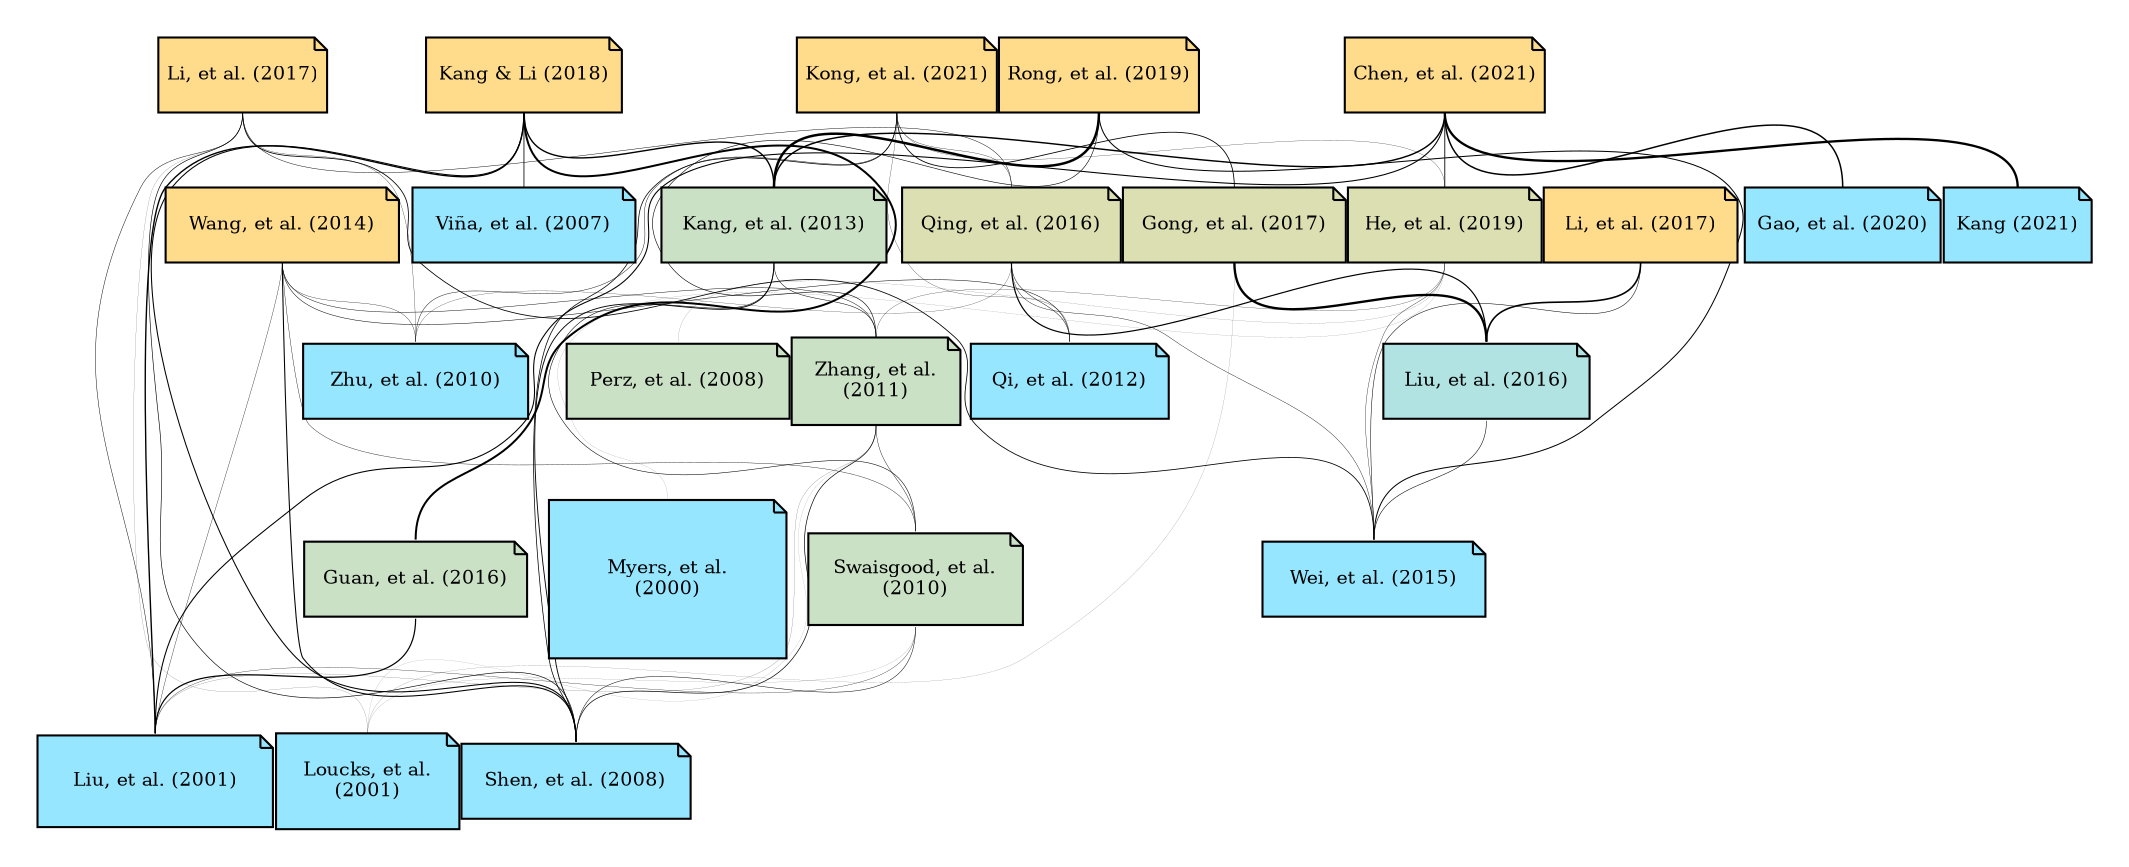 digraph {

pad=0.25
layout=dot
rankdir=BT
ranksep=0.5
nodesep=0.0
splines=true
outputorder=edgesfirst

node [shape=note style=filled fontsize=9
      fillcolor=none target="_blank" ordering="in"]
edge [arrowhead=none]

10706275 [label="Myers, et al.
(2000)" href="https://pubmed.ncbi.nlm.nih.gov/10706275/" tooltip="Title: Biodiversity hotspots for conservation priorities.
~
By: Myers, Mittermeier, Mittermeier, da Fonseca, Kent
Date: 2000 Feb 24
~
Abstract: Conservationists are far from able to assist all species under threat, if only for lack of funding. This places a premium on priorities: how can we support the most species at the least cost? One way is to identify 'biodiversity hotspots' where exceptional concentrations of endemic species are undergoing exceptional loss of habitat. As many as 44% of all species of vascular plants and 35% of all species in four vertebrate groups are confined to 25 hotspots comprising only 1.4% of the land surface of the Earth. This opens the way for a 'silver bullet' strategy on the part of conservation planners, focusing on these hotspots in proportion to their share of the world's species at risk.
~
PMID: 10706275
Journal: Nature" fillcolor="#96E6FF" margin=0.3877306251068199]
    11292872 [label="Liu, et al. (2001)" href="https://pubmed.ncbi.nlm.nih.gov/11292872/" tooltip="Title: Ecological degradation in protected areas: the case of Wolong Nature Reserve for giant pandas.
~
By: Liu, Linderman, Ouyang, An, Yang, Zhang
Date: 2001 Apr 06
~
Abstract: It is generally perceived that biodiversity is better protected from human activities after an area is designated as a protected area. However, we found that this common perception was not true in Wolong Nature Reserve (southwestern China), which was established in 1975 as a 'flagship' protected area for the world-renowned endangered giant pandas. Analyses of remote sensing data from pre- and post-establishment periods indicate that the reserve has become more fragmented and less suitable for giant panda habitation. The rate of loss of high-quality habitat after the reserve's establishment was much higher than before the reserve was created, and the fragmentation of high-quality habitat became far more severe. After the creation of the reserve, rates of habitat loss and fragmentation inside the reserve unexpectedly increased to levels that were similar to or higher than those outside the reserve, in contrast to the situation before the reserve was created.
~
PMID: 11292872
Journal: Science (New York, N.Y.)" fillcolor="#96E6FF" margin=0.2386490725172482]
    11711657 [label="Loucks, et al.
(2001)" href="https://pubmed.ncbi.nlm.nih.gov/11711657/" tooltip="Title: Ecology. Giant pandas in a changing landscape.
~
By: Loucks, Lü, Dinerstein, Wang, Olson, Zhu, Wang
Date: 2001 Nov 16
~
Abstract: The giant panda has been restricted to several disjunct montane forest populations, and habitat loss and fragmentation are the primary threats to its survival. For pandas to survive, conservation efforts must focus on larger landscapes rather than individual nature reserves. China recently initiated several policies, including the Natural Forest Conservation Program and Grain-to-Green Policy, which provide a historic opportunity to integrate panda conservation into national policies. Simultaneously, China is promoting the Western China Development Program, which calls for substantial infrastructure and hydropower development and economic investments. Integrating panda conservation into these development policies will be a critical challenge.
~
PMID: 11711657
Journal: Science (New York, N.Y.)" fillcolor="#96E6FF" margin=0.17787536009528288]
    17555215 [label="Viña, et al. (2007)" href="https://pubmed.ncbi.nlm.nih.gov/17555215/" tooltip="Title: Temporal changes in giant panda habitat connectivity across boundaries of Wolong Nature Reserve, China.
~
By: Viña, Bearer, Chen, He, Linderman, An, Zhang, Ouyang, Liu
Date: 2007 Jun
~
Abstract: Global biodiversity loss is largely driven by human activities such as the conversion of natural to human-dominated landscapes. A popular approach to mitigating land cover change is the designation of protected areas (e.g., nature reserves). Nature reserves are traditionally perceived as strongholds of biodiversity conservation. However, many reserves are affected by land cover changes not only within their boundaries, but also in their surrounding areas. This study analyzed the changes in habitat for the giant panda (Ailuropoda melanoleuca) inside Wolong Nature Reserve, Sichuan, China, and in a 3-km buffer area outside its boundaries, through a time series of classified satellite imagery and field observations. Habitat connectivity between the inside and the outside of the reserve diminished between 1965 and 2001 because panda habitat was steadily lost both inside and outside the reserve. However, habitat connectivity slightly increased between 1997 and 2001 due to the stabilization of some panda habitat inside and outside the reserve. This stabilization most likely occurred as a response to changes in socioeconomic activities (e.g., shifts from agricultural to nonagricultural economies). Recently implemented government policies could further mitigate the impacts of land cover change on panda habitat. The results suggest that Wolong Nature Reserve, and perhaps other nature reserves in other parts of the world, cannot be managed as an isolated entity because habitat connectivity declines with land cover changes outside the reserve even if the area inside the reserve is well protected. The findings and approaches presented in this paper may also have important implications for the management of other nature reserves across the world.
~
PMID: 17555215
Journal: Ecological applications : a publication of the Ecological Society of America" fillcolor="#96E6FF" margin=0.15413926851582252]
    18267915 [label="Perz, et al. (2008)" href="https://pubmed.ncbi.nlm.nih.gov/18267915/" tooltip="Title: Road building, land use and climate change: prospects for environmental governance in the Amazon.
~
By: Perz, Brilhante, Brown, Caldas, Ikeda, Mendoza, Overdevest, Reis, Reyes, Rojas, Schmink, Souza, Walker
Date: 2008 May 27
~
Abstract: Some coupled land-climate models predict a dieback of Amazon forest during the twenty-first century due to climate change, but human land use in the region has already reduced the forest cover. The causation behind land use is complex, and includes economic, institutional, political and demographic factors. Pre-eminent among these factors is road building, which facilitates human access to natural resources that beget forest fragmentation. While official government road projects have received considerable attention, unofficial road building by interest groups is expanding more rapidly, especially where official roads are being paved, yielding highly fragmented forest mosaics. Effective governance of natural resources in the Amazon requires a combination of state oversight and community participation in a 'hybrid' model of governance. The MAP Initiative in the southwestern Amazon provides an example of an innovative hybrid approach to environmental governance. It embodies a polycentric structure that includes government agencies, NGOs, universities and communities in a planning process that links scientific data to public deliberations in order to mitigate the effects of new infrastructure and climate change.
~
PMID: 18267915
Journal: Philosophical transactions of the Royal Society of London. Series B, Biological sciences" fillcolor="#CAE1C5" margin=0.15000000000000002]
    18954340 [label="Shen, et al. (2008)" href="https://pubmed.ncbi.nlm.nih.gov/18954340/" tooltip="Title: Proposed conservation landscape for giant pandas in the Minshan Mountains, China.
~
By: Shen, Feng, Xie, Ouyang, Li, Pascal
Date: 2008 Oct
~
Abstract: The giant panda (Ailuropoda melanoleuca), is one of the world's most endangered species. Habitat loss and fragmentation have reduced its numbers, shrunk its distribution, and separated the population into isolated subpopulations. Such isolated, small populations are in danger of extinction due to random demographic factors and inbreeding. We used least-cost modeling as a systematic approach to incorporate satellite imagery and data on ecological and behavioral parameters of the giant panda collected during more than 10 years of field research to design a conservation landscape for giant pandas in the Minshan Mountains. We identified 8 core habitats and 4 potential linkages that would link core habitats CH3, CH4, and CH5 with core habitats CH6, CH7, and CH8. Establishing and integrating the identified habitats with existing reserves would create an efficient reserve network for giant panda conservation. The core habitats had an average density of 4.9 pandas/100 km(2) and contained approximately 76.6% of the giant panda population. About 45% of the core habitat (3245.4 km(2)) existed outside the current nature reserves network. Total estimated core habitat decreased between 30.4 and 44.5% with the addition of residential areas and road networks factored into the model. A conservation area for giant panda in the Minshan Mountains should aim to ensure habitat retention and connectivity, improve dispersal potential of corridors, and maintain the evolutionary potential of giant pandas in the face of future environmental changes.
~
PMID: 18954340
Journal: Conservation biology : the journal of the Society for Conservation Biology" fillcolor="#96E6FF" margin=0.15413926851582252]
    19864275 [label="Swaisgood, et al.
(2010)" href="https://pubmed.ncbi.nlm.nih.gov/19864275/" tooltip="Title: Giant panda conservation science: how far we have come.
~
By: Swaisgood, Wei, Wildt, Kouba, Zhang
Date: 2010 Apr 23
~
Abstract: The giant panda is a conservation icon, but science has been slow to take up its cause in earnest. In the past decade, researchers have been making up for lost time, as reflected in the flurry of activity reported at the symposium Conservation Science for Giant Pandas and Their Habitat at the 2009 International Congress for Conservation Biology (ICCB) in Beijing. In reports addressing topics ranging from spatial ecology to molecular censusing, from habitat recovery in newly established reserves to earthquake-induced habitat loss, from new insights into factors limiting carrying capacity to the uncertain effects of climate change, this symposium displayed the vibrant and blossoming application of science to giant panda conservation. Collectively, we find that we have come a long way, but we also reach an all-too-familiar conclusion: the more we know, the more challenges are revealed. While many earlier findings are supported, many of our assumptions are debatable. Here we discuss recent advancements in conservation science for giant pandas and suggest that the way forward is more direct application of emerging science to management and policy.
~
PMID: 19864275
Journal: Biology letters" fillcolor="#CAE1C5" margin=0.1613943352306837]
    20408868 [label="Zhu, et al. (2010)" href="https://pubmed.ncbi.nlm.nih.gov/20408868/" tooltip="Title: Conservation implications of drastic reductions in the smallest and most isolated populations of giant pandas.
~
By: Zhu, Zhan, Wu, Zhang, Meng, Bruford, Wei
Date: 2010 Oct
~
Abstract: In conservation biology, understanding the causes of endangerment is a key step to devising effective conservation strategies. We used molecular evidence (coalescent simulations of population changes from microsatellite data) and historical information (habitat and human population changes) to investigate how the most-isolated populations of giant pandas (Ailuropoda melanoleuca) in the Xiaoxiangling Mountains became highly endangered. These populations experienced a strong, recent demographic reduction (60-fold), starting approximately 250 years BP. Explosion of the human population and use of non-native crop species at the peak of the Qing Empire resulted in land-use changes, deforestation, and habitat fragmentation, which are likely to have led to the drastic reduction of the most-isolated populations of giant pandas. We predict that demographic, genetic, and environmental factors will lead to extinction of giant pandas in the Xiaoxiangling Mountains in the future if the population remains isolated. Therefore, a targeted conservation action--translocation--has been proposed and is being implemented by the Chinese government.
~
PMID: 20408868
Journal: Conservation biology : the journal of the Society for Conservation Biology" fillcolor="#96E6FF" margin=0.17552725051033058]
    21227979 [label="Zhang, et al.
(2011)" href="https://pubmed.ncbi.nlm.nih.gov/21227979/" tooltip="Title: Old-growth forest is what giant pandas really need.
~
By: Zhang, Swaisgood, Zhang, Nordstrom, Wang, Gu, Hu, Wei
Date: 2011 Jun 23
~
Abstract: Giant pandas (Ailuropoda melanoleuca) are an iconic conservation species, but despite significant research effort, do we understand what they really need? Estimating and mapping suitable habitat play a critical role in conservation planning and policy. But if assumptions about ecological needs are wrong, maps with misidentified suitable habitat will misguide conservation action. Here, we use an information-theoretic approach to analyse the largest, landscape-level dataset on panda habitat use to date, and challenge the prevailing wisdom about panda habitat needs. We show that pandas are associated with old-growth forest more than with any ecological variable other than bamboo. Other factors traditionally used in panda habitat models, such as topographic slope, are less important. We suggest that our findings are disparate from previous research in part because our research was conducted over a larger ecological scale than previous research conducted over more circumscribed areas within individual reserves. Thus, extrapolating from habitat studies on small scales to conservation planning on large scales may entail some risk. As the Chinese government is considering the renewal of its logging ban, it should take heed of the panda's dependency on old growth.
~
PMID: 21227979
Journal: Biology letters" fillcolor="#CAE1C5" margin=0.1579181246047625]
    22691200 [label="Qi, et al. (2012)" href="https://pubmed.ncbi.nlm.nih.gov/22691200/" tooltip="Title: Quantifying landscape linkages among giant panda subpopulations in regional scale conservation.
~
By: Qi, Hu, Gu, Yang, Yang, Wei
Date: 2012 Jun
~
Abstract: Understanding habitat requirements and identifying landscape linkages are essential for the survival of isolated populations of endangered species. Currently, some of the giant panda populations are isolated, which threatens their long-term survival, particularly in the Xiaoxiangling mountains. In the present study, we quantified niche requirements and then identified potential linkages of giant panda subpopulations in the most isolated region, using ecological niche factor analysis and a least-cost path model. Giant pandas preferred habitat with conifer forest and gentle slopes (>20 to ≤30°). Based on spatial distribution of suitable habitat, linkages were identified for the Yele subpopulation to 4 other subpopulations (Liziping, Matou, Xinmin and Wanba). Their lengths ranged from 15 to 54 km. The accumulated cost ranged from 693 to 3166 and conifer forest covered over 31%. However, a variety of features (e.g. major roads, human settlements and large unforested areas) might act as barriers along the linkages for giant panda dispersal. Our analysis quantified giant panda subpopulation connectivity to ensure long-term survival.
~
PMID: 22691200
Journal: Integrative zoology" fillcolor="#96E6FF" margin=0.1345098040014257]
    23589258 [label="Kang, et al. (2013)" href="https://pubmed.ncbi.nlm.nih.gov/23589258/" tooltip="Title: Can conservation of single surrogate species protect co-occurring species?
~
By: Kang, Yang, Li, Chen
Date: 2013 Sep
~
Abstract: Conservation of surrogate species is expected to benefit co-occurring species with similar distributions that share the same habitat, yet the usefulness of this approach to protect nontarget species has been extensively challenged. In this study, we aimed to assess whether co-occurring species could be afforded protection under the conservation of two proposed surrogate species, the giant panda and the takin. We undertook a thorough study on the habitat requirements of these two endangered species, based on the analysis of their habitat preferences. The results revealed that the giant panda exhibits more specialized habitat preferences than does the takin and that habitat separation between these species mainly reflected differences in their dietary requirements and preferences. We suggest that these differences might facilitate their coexistence in sympatric areas. Meanwhile, results of a discriminant function analysis showed that protection of giant pandas would protect 82.1 % of the panda's habitat, but only 25.4 % of the takin's habitat and just 57.0 % of the joint habitats of these species. Importantly, our results also showed that a joint surrogate species approach to conservation would protect 86.9 % of the panda's habitat, 53.7 % of the takin's habitat, and 72.2 % of the joint habitats of these species. This is a higher degree of habitat protection than the single surrogate conservation of pandas. We conclude that the joint surrogate species approach should be adopted to improve biodiversity conservation.
~
PMID: 23589258
Journal: Environmental science and pollution research international" fillcolor="#CAE1C5" margin=0.14030899869919436]
    25133757 [label="Wang, et al. (2014)" href="https://pubmed.ncbi.nlm.nih.gov/25133757/" tooltip="Title: Evaluating landscape options for corridor restoration between giant panda reserves.
~
By: Wang, McShea, Wang, Li, Zhao, Wang, Lu
Date: 2014
~
Abstract: The establishment of corridors can offset the negative effects of habitat fragmentation by connecting isolated habitat patches. However, the practical value of corridor planning is minimal if corridor identification is not based on reliable quantitative information about species-environment relationships. An example of this need for quantitative information is planning for giant panda conservation. Although the species has been the focus of intense conservation efforts for decades, most corridor projects remain hypothetical due to the lack of reliable quantitative researches at an appropriate spatial scale. In this paper, we evaluated a framework for giant panda forest corridor planning. We linked our field survey data with satellite imagery, and conducted species occupancy modelling to examine the habitat use of giant panda within the potential corridor area. We then conducted least-cost and circuit models to identify potential paths of dispersal across the landscape, and compared the predicted cost under current conditions and alternative conservation management options considered during corridor planning. We found that due to giant panda's association with areas of low elevation and flat terrain, human infrastructures in the same area have resulted in corridor fragmentation. We then identified areas with high potential to function as movement corridors, and our analysis of alternative conservation scenarios showed that both forest/bamboo restoration and automobile tunnel construction would significantly improve the effectiveness of corridor, while residence relocation would not significantly improve corridor effectiveness in comparison with the current condition. The framework has general value in any conservation activities that anticipate improving habitat connectivity in human modified landscapes. Specifically, our study suggested that, in this landscape, automobile tunnels are the best means to remove current barriers to giant panda movements caused by anthropogenic interferences.
~
PMID: 25133757
Journal: PloS one" fillcolor="#FFDC8C" margin=0.15000000000000002]
    26372302 [label="Wei, et al. (2015)" href="https://pubmed.ncbi.nlm.nih.gov/26372302/" tooltip="Title: Progress in the ecology and conservation of giant pandas.
~
By: Wei, Swaisgood, Hu, Nie, Yan, Zhang, Qi, Zhu
Date: 2015 Dec
~
Abstract: Giant panda (Ailuropoda melanoleuca) conservation is a possible success story in the making. If extinction of this iconic endangered species can be avoided, the species will become a showcase program for the Chinese government and its collaborators. We reviewed the major advancements in ecological science for the giant panda, examining how these advancements have contributed to panda conservation. Pandas' morphological and behavioral adaptations to a diet of bamboo, which bear strong influence on movement ecology, have been well studied, providing knowledge to guide management actions ranging from reserve design to climate change mitigation. Foraging ecology has also provided essential information used in the creation of landscape models of panda habitat. Because habitat loss and fragmentation are major drivers of the panda population decline, efforts have been made to help identify core habitat areas, establish where habitat corridors are needed, and prioritize areas for protection and restoration. Thus, habitat models have provided guidance for the Chinese governments' creation of 67 protected areas. Behavioral research has revealed a complex and efficient communication system and documented the need for protection of habitat that serves as a communication platform for bringing the sexes together for mating. Further research shows that den sites in old-growth forests may be a limiting resource, indicating potential value in providing alternative den sites for rearing offspring. Advancements in molecular ecology have been revolutionary and have been applied to population census, determining population structure and genetic diversity, evaluating connectivity following habitat fragmentation, and understanding dispersal patterns. These advancements form a foundation for increasing the application of adaptive management approaches to move panda conservation forward more rapidly. Although the Chinese government has made great progress in setting aside protected areas, future emphasis will be improved management of pandas and their habitat.
~
PMID: 26372302
Journal: Conservation biology : the journal of the Society for Conservation Biology" fillcolor="#96E6FF" margin=0.18617278360175926]
    26811744 [label="Liu, et al. (2016)" href="https://pubmed.ncbi.nlm.nih.gov/26811744/" tooltip="Title: Impacts of temperature on giant panda habitat in the north Minshan Mountains.
~
By: Liu, Guan, Dai, Li, Gong
Date: 2016 Feb
~
Abstract: Understanding the impacts of meteorological factors on giant pandas is necessary for future conservation measures in response to global climate change. We integrated temperature data with three main habitat parameters (elevation, vegetation type, and bamboo species) to evaluate the influence of climate change on giant panda habitat in the northern Minshan Mountains using a habitat assessment model. Our study shows that temperature (relative importance = 25.1%) was the second most important variable influencing giant panda habitat excepting the elevation. There was a significant negative correlation between temperature and panda presence (ρ = -0.133, P < 0.05), and the temperature range preferred by giant pandas within the study area was 18-21°C, followed by 15-17°C and 22-24°C. The overall suitability of giant panda habitats will increase by 2.7%, however, it showed a opposite variation patterns between the eastern and northwestern region of the study area. Suitable and subsuitable habitats in the northwestern region of the study area, which is characterized by higher elevation and latitude, will increase by 18007.8 hm(2) (9.8% habitat suitability), while the eastern region will suffer a decrease of 9543.5 hm(2) (7.1% habitat suitability). Our results suggest that increasing areas of suitable giant panda habitat will support future giant panda expansion, and food shortage and insufficient living space will not arise as problems in the northwest Minshan Mountains, which means that giant pandas can adapt to climate change, and therefore may be resilient to climate change. Thus, for the safety and survival of giant pandas in the Baishuijiang Reserve, we propose strengthening the giant panda monitoring program in the west and improving the integrity of habitats to promote population dispersal with adjacent populations in the east.
~
PMID: 26811744
Journal: Ecology and evolution" fillcolor="#B0E3E2" margin=0.1454242509439325]
    27532870 [label="Guan, et al. (2016)" href="https://pubmed.ncbi.nlm.nih.gov/27532870/" tooltip="Title: Role of New Nature Reserve in Assisting Endangered Species Conservation - Case Study of Giant Pandas in the Northern Qionglai Mountains, China.
~
By: Guan, Owens, Gong, Liu, Ouyang, Song
Date: 2016
~
Abstract: The creation of nature reserves is the most direct way to save endangered species populations and their habitat. Development of the giant panda (Ailuropoda melanoleuca) nature reserve network in China was initiated in the 1960s, though the effort to create new reserves boomed considerably after the year 2000. Given this rapid development of protected areas in panda habitats, and the potential conflicting interests between conservation administrations and local economic development, it is essential to assess the role of new nature reserves in the overall giant panda conservation effort and reserve network. We utilized data from national giant panda surveys conducted in 2000 and 2012 to compare the size, spatial use, and distribution of panda populations, as well as the habitat suitability and connectivity in the Northern Qionglai Mountains between the two survey years. Our results show that although the total giant panda population in the study area did not change remarkably, local changes did occur. Most notably, the population in Wolong Nature Reserve declined by 27.3% (N = 39) and the population in Caopo Nature Reserve increased by 71.4% (N = 29) over the 12-year study period. We also found habitat suitability and availability decreased in both Wolong (12.4%) and Caopo (7.4%), but that the relative density of giant pandas declined (19.2%) and increased (84.6%) at each site, respectively. The distance between centers of high IUA were more distant in 2012 (14.1±1.9km) than that in 2000 (6.1±0.9km; t = -7.4, df = 5, p = 0.001), showing a scattered spatial pattern. Habitat availability decreased by 42% within the corridor between the two reserves, however panda occurrences in the corridor increased 24.6%. Compared to the total number of encounters, the proportion of the corridor increased 45.76%. Our results show the importance and success of the newly established Caopo to the conservation of giant pandas, and how crucial it is to identify and repair reserve corridors. Furthermore, we propose criteria for future nature reserve network management and investment, which is applicable for other endangered species conservation practices.
~
PMID: 27532870
Journal: PloS one" fillcolor="#CAE1C5" margin=0.1198970004336019]
    27929520 [label="Qing, et al. (2016)" href="https://pubmed.ncbi.nlm.nih.gov/27929520/" tooltip="Title: The minimum area requirements (MAR) for giant panda: an empirical study.
~
By: Qing, Yang, He, Zhang, Gu, Yang, Zhang, Yang, Qi, Dai
Date: 2016 12 08
~
Abstract: Habitat fragmentation can reduce population viability, especially for area-sensitive species. The Minimum Area Requirements (MAR) of a population is the area required for the population's long-term persistence. In this study, the response of occupancy probability of giant pandas against habitat patch size was studied in five of the six mountain ranges inhabited by giant panda, which cover over 78% of the global distribution of giant panda habitat. The probability of giant panda occurrence was positively associated with habitat patch area, and the observed increase in occupancy probability with patch size was higher than that due to passive sampling alone. These results suggest that the giant panda is an area-sensitive species. The MAR for giant panda was estimated to be 114.7 km2 based on analysis of its occupancy probability. Giant panda habitats appear more fragmented in the three southern mountain ranges, while they are large and more continuous in the other two. Establishing corridors among habitat patches can mitigate habitat fragmentation, but expanding habitat patch sizes is necessary in mountain ranges where fragmentation is most intensive.
~
PMID: 27929520
Journal: Scientific reports" fillcolor="#DCDFB2" margin=0.1198970004336019]
    28116056 [label="Gong, et al. (2017)" href="https://pubmed.ncbi.nlm.nih.gov/28116056/" tooltip="Title: Hopes and challenges for giant panda conservation under climate change in the Qinling Mountains of China.
~
By: Gong, Guan, Hou, Liu, Zhou
Date: 2017 Jan
~
Abstract: One way that climate change will impact animal distributions is by altering habitat suitability and habitat fragmentation. Understanding the impacts of climate change on currently threatened species is of immediate importance because complex conservation planning will be required. Here, we mapped changes to the distribution, suitability, and fragmentation of giant panda habitat under climate change and quantified the direction and elevation of habitat shift and fragmentation patterns. These data were used to develop a series of new conservation strategies for the giant panda. Qinling Mountains, Shaanxi, China. Data from the most recent giant panda census, habitat factors, anthropogenic disturbance, climate variables, and climate predictions for the year 2050 (averaged across four general circulation models) were used to project giant panda habitat in Maxent. Differences in habitat patches were compared between now and 2050. While climate change will cause a 9.1% increase in suitable habitat and 9% reduction in subsuitable habitat by 2050, no significant net variation in the proportion of suitable and subsuitable habitat was found. However, a distinct climate change-induced habitat shift of 11 km eastward by 2050 is predicted firstly. Climate change will reduce the fragmentation of suitable habitat at high elevations and exacerbate the fragmentation of subsuitable habitat below 1,900 m above sea level. Reduced fragmentation at higher elevations and worsening fragmentation at lower elevations have the potential to cause overcrowding of giant pandas at higher altitudes, further exacerbating habitat shortage in the central Qinling Mountains. The habitat shift to the east due to climate change may provide new areas for giant pandas but poses severe challenges for future conservation.
~
PMID: 28116056
Journal: Ecology and evolution" fillcolor="#DCDFB2" margin=0.1198970004336019]
    28616195 [label="Li, et al. (2017)" href="https://pubmed.ncbi.nlm.nih.gov/28616195/" tooltip="Title: Assessing vulnerability of giant pandas to climate change in the Qinling Mountains of China.
~
By: Li, Liu, Xue, Zhang, Li
Date: 2017 06
~
Abstract: Climate change might pose an additional threat to the already vulnerable giant panda (Ailuropoda melanoleuca). Effective conservation efforts require projections of vulnerability of the giant panda in facing climate change and proactive strategies to reduce emerging climate-related threats. We used the maximum entropy model to assess the vulnerability of giant panda to climate change in the Qinling Mountains of China. The results of modeling included the following findings: (1) the area of suitable habitat for giant pandas was projected to decrease by 281 km2 from climate change by the 2050s; (2) the mean elevation of suitable habitat of giant panda was predicted to shift 30 m higher due to climate change over this period; (3) the network of nature reserves protect 61.73% of current suitable habitat for the species, and 59.23% of future suitable habitat; (4) current suitable habitat mainly located in Chenggu, Taibai, and Yangxian counties (with a total area of 987 km2) was predicted to be vulnerable. Assessing the vulnerability of giant panda provided adaptive strategies for conservation programs and national park construction. We proposed adaptation strategies to ameliorate the predicted impacts of climate change on giant panda, including establishing and adjusting reserves, establishing habitat corridors, improving adaptive capacity to climate change, and strengthening monitoring of giant panda.
~
PMID: 28616195
Journal: Ecology and evolution" fillcolor="#FFDC8C" margin=0.14030899869919436]
    28983118 [label="Li, et al. (2017)" href="https://pubmed.ncbi.nlm.nih.gov/28983118/" tooltip="Title: Quantifying the evidence for co-benefits between species conservation and climate change mitigation in giant panda habitats.
~
By: Li, Xu, Powers, Zhao, Jetz, Wen, Sheng
Date: 2017 10 05
~
Abstract: Conservationists strive for practical, cost-effective management solutions to forest-based species conservation and climate change mitigation. However, this is compromised by insufficient information about the effectiveness of protected areas in increasing carbon storage, and the co-benefits of species and carbon conservation remain poorly understood. Here, we present the first rigorous quantitative assessment of the roles of giant panda nature reserves (NRs) in carbon sequestration, and explore the co-benefits of habitat conservation and climate change mitigation. Results show that more than 90% of the studied panda NRs are effective in increasing carbon storage, with the mean biomass carbon density of the whole NRs exhibiting a 4.2% higher growth rate compared with lands not declared as NRs over the period 1988-2012, while this effectiveness in carbon storage masks important patterns of spatial heterogeneity across the giant panda habitats. Moreover, the significant associations have been identified between biomass carbon density and panda's habitat suitability in ~85% NRs and at the NR level. These findings suggest that the planning for carbon and species conservation co-benefits would enhance the greatest return on limited conservation investments, which is a critical need for the giant panda after its conservation status has been downgraded from 'endangered' to 'vulnerable'.
~
PMID: 28983118
Journal: Scientific reports" fillcolor="#FFDC8C" margin=0.05]
    29185223 [label="Kang & Li (2018)" href="https://pubmed.ncbi.nlm.nih.gov/29185223/" tooltip="Title: Role of nature reserves in giant panda protection.
~
By: Kang, Li
Date: 2018 Feb
~
Abstract: Giant panda (Ailuropoda melanoleuca) is a flagship species in nature conservation of the world; to protect this species, 67 nature reserves have been established in China. To evaluate the protection effect of giant panda nature reserves, we analyzed the variation of giant panda number and habitat area of 23 giant panda nature reserves of Sichuan province based on the national survey data released by State Forestry Administration and Sichuan Forestry Department. Results showed that from the third national survey to the fourth, giant panda number and habitat area of 23 giant panda nature reserves of Sichuan province failed to realize the significant increase. Furthermore, we found that the total population growth rate of 23 nature reserves in the last 12 years was lower than those of the province total of Sichuan and the national total of China, and the total habitat area of the 23 nature reserves was decreasing in the last 12 years, but the province total and national total were all increasing. We propose that giant panda protection should pay more attention to how to improve the protective effects of nature reserves.
~
PMID: 29185223
Journal: Environmental science and pollution research international" fillcolor="#FFDC8C" margin=0.08010299956639813]
    30710093 [label="He, et al. (2019)" href="https://pubmed.ncbi.nlm.nih.gov/30710093/" tooltip="Title: Effects of roads on giant panda distribution: a mountain range scale evaluation.
~
By: He, Dai, Gu, Zhang, Zhou, Qi, Gu, Yang, Zhang, Yang, Yang
Date: 2019 02 01
~
Abstract: Few studies have focused on the mountain ranges scale effects of roads on wildlife. This lack of data could lead to an underestimation of the negative impact of roads on animal populations. We analyzed a dataset that included 74.4% of the giant panda population and covered 78.7% of the global giant panda habitat to estimate road-effect zones for major roads, and to investigate how these major roads influenced the distribution of giant pandas on a mountain range spatial scale. We found that the density of giant panda signs was significantly decreased by proximity to major roads. The effect zone reached 5,000 m from national roads and 1,500 m from provincial roads. Structural equation model analysis revealed that the strongest negative impact of major roads on giant pandas was via the reduction of nearby forest cover. The results should provide a better understanding of the impact of anthropogenic infrastructure and regional economic development on wildlife, thus providing a basis for conservation policy decisions. We suggest that the environmental impact assessment of proposed roadways or further researches on road ecological effects should expand to a larger scale and consider the possible habitat degradation caused by road access.
~
PMID: 30710093
Journal: Scientific reports" fillcolor="#DCDFB2" margin=0.11020599913279625]
    30715699 [label="Rong, et al. (2019)" href="https://pubmed.ncbi.nlm.nih.gov/30715699/" tooltip="Title: Evaluating giant panda as a surrogate species for conservation co-occurring species in the Baishuijiang National Nature Reserve.
~
By: Rong, Liu, Zhao, He, Liu, Gao, Zang, Xu, Guo, Mao
Date: 2019 Mar
~
Abstract: The establishment of nature reserves is a key approach for biodiversity conservation worldwide. However, the effectiveness of nature reserves established by protecting the habitat needs of surrogate species is questioned. In this study, the Baishuijiang National Nature Reserve (Baishuijiang NNR), located in the Minshan Mountains, China, which is established mainly for the conservation of giant panda (a surrogate for the conservation of other endangered species) was selected. We quantitatively evaluated the conservation effectiveness of the reserve for giant panda and co-occurring species (here, seven protected species) using a maximum entropy model (Maxent), and analyzed spatial congruence between giant panda and other seven species. Results shown that the habitat of giant panda generally included the habitat of other seven protected species, suggesting that conservation of giant panda habitat also allows the conservation for the habitat of almost co-occurring species. Hence, the natural reserve established for giant panda as a surrogate species has a relatively high effectiveness. A high proportion of the suitable habitat for six species is inside the core zone, but a high proportion of the suitable habitat for two species is located in the experimental and buffer zones. Thus, the two species are affected by human activities. To improve the conservation effectiveness of the nature reserve, the management zones need to be amended. The result of the study will be beneficial for future conservation and management of the reserve. This study provides an effective method for evaluating the conservation effectiveness of nature reserves in other area of the worldwide.
~
PMID: 30715699
Journal: Environmental science and pollution research international" fillcolor="#FFDC8C" margin=0.05]
    32301269 [label="Gao, et al. (2020)" href="https://pubmed.ncbi.nlm.nih.gov/32301269/" tooltip="Title: Assessment of effective conservation of the Sichuan takin by giant panda reserves through functional zoning.
~
By: Gao, Guan, Zhu, Li, Zhou, Zhao, Li, Zhang
Date: 2020 Nov
~
Abstract: The flagship species conservation strategy is widely practiced in nature reserves. However, few studies have quantitatively explored whether the current functional zoning adequately conserves the habitats of other species. To examine this problem, we selected the Tangjiahe, Xuebaoding, and Wanglang national nature reserves in southwest China and tested the protective efficiency of the giant panda (Ailuropoda melanoleuca) reserves on a local herbivore-Sichuan takin (Budorcas taxicolor tibetana) in functional zoning. We predicted that the habitat distribution of the Sichuan takin with Maxent and habitat suitability would be classified as very low, low, moderately, or highly suitable. We calculated the percentage of each type of habitat class across the core, buffer, and experimental zones in these reserves and introduced an economic index present value index to further assess the efficacy of the functional zoning in conserving the habitat of Sichuan takin. Our findings indicate that suitable habitat distributions of Sichuan takin are multicore and influenced by diverse variables in different nature reserves. The percentage of moderately suitable and highly suitable habitat in the core zone is 69% and 54% in Tangjiahe, 76% and 75% in Wanglang, and 47% and 28% in Xuebaoding, respectively. The present value index of moderately and highly suitable habitat is 1.01 and 0.79 (Tangjiahe), 0.87 and 0.86 (Wanglang), 0.76 and 0.44 (Xuebaoding), respectively. The efficiency of functional zoning on Sichuan takin seems lower than imagined in giant panda reserves, and species that have important impacts on local ecosystem need further estimation and greater focus.
~
PMID: 32301269
Journal: Integrative zoology" fillcolor="#96E6FF" margin=0.08010299956639813]
    33109372 [label="Kang (2021)" href="https://pubmed.ncbi.nlm.nih.gov/33109372/" tooltip="Title: A review of the impacts of four identified major human disturbances on the habitat and habitat use of wild giant pandas from 2015 to 2020.
~
By: Kang
Date: 2021 Apr 01
~
Abstract: Human disturbance poses a serious threat to the survival of the giant panda (Ailuropoda melanoleuca), but few systematic and specialized reviews on the impacts of human disturbance on pandas and their habitats have been published. After the fourth giant panda survey (2011-2014), some new studies and important findings have emerged. To update the understanding of the impacts of human disturbance, research on the impacts of major human disturbances on the habitat and habitat use of wild giant pandas from 2015 to 2020 was reviewed based on 33 publications (including three books and 30 articles). The major human disturbances in panda habitat included livestock grazing, roads, herb collection, and logging. Livestock affects panda habitat by occupying, disturbing, and defecating in it, and the time and intensity of habitat use by horses are greater than the time and intensity at which pandas use their habitats. Roads affect nearby habitats by disturbing the vegetation and causing pollution, and the effect of roads extends far beyond the roads themselves and varies with road type. The impacts of logging on the forest structure and bamboo in panda habitat are long-term. Pandas avoid habitats disturbed by livestock grazing, roads, and logging. The impacts of herb collection are not known, because they have received little attention. Findings suggested a need for further research on human disturbance to giant pandas, focusing on comprehensive evaluations of the interactions between different disturbances.
~
PMID: 33109372
Journal: The Science of the total environment" fillcolor="#96E6FF" margin=0.08010299956639813]
    34312523 [label="Kong, et al. (2021)" href="https://pubmed.ncbi.nlm.nih.gov/34312523/" tooltip="Title: Spatial models of giant pandas under current and future conditions reveal extinction risks.
~
By: Kong, Xu, Xiao, Pimm, Shi, Ouyang
Date: 2021 09
~
Abstract: In addition to habitat loss and fragmentation, demographic processes-the vagaries of births, deaths and sex ratio fluctuations-pose substantial threats to wild giant panda populations. Additionally, climate change and plans for the Giant Panda National Park may influence (in opposing directions) the extinction risk for wild giant pandas. The Fourth National Giant Panda Census showed pandas living in 33 isolated populations. An estimated 259 animals live in 25 of these groups, ~14% of the total population. We used individual-based models to simulate time series of these small populations for 100 years. We analysed the spatial pattern of their risk of extinction under current conditions and multiple climate change models. Furthermore, we consider the impact of the proposed Giant Panda National Park. Results showed that 15 populations face a risk >90%, and for 3 other populations the risk is >50%. Of the 15 most at-risk populations, national parks can protect only 3. Under the Representative Concentration Pathway 8.5 climate change scenario, the 33 populations will probably further divide into 56 populations. Some 41 of them will face a risk >50% and 35 face a risk >90%. Although national parks will probably connect some fragmented habitats, 26 populations will be outside national park planning. Our study gives practical advice for conservation policies and management and has implications for the conservation of other species in the world that live in isolated, fragmented habitats.
~
PMID: 34312523
Journal: Nature ecology & evolution" fillcolor="#FFDC8C" margin=0.05]
    34438926 [label="Chen, et al. (2021)" href="https://pubmed.ncbi.nlm.nih.gov/34438926/" tooltip="Title: Integrating Livestock Grazing and Sympatric Takin to Evaluate the Habitat Suitability of Giant Panda in the Wanglang Nature Reserve.
~
By: Chen, Wang, Li, Kang
Date: 2021 Aug 23
~
Abstract: Habitat suitability provides essential information for the management of protected species. However, studies that jointly consider the impacts of human disturbance and sympatric animals in habitat suitability assessments of giant panda are limited, which may overestimate the habitat status. To address this issue, we evaluated the habitat suitability of giant panda in Wanglang Nature Reserve by simultaneously investigating livestock grazing and sympatric takin via MAXENT, a new attempt at the assessment of the habitat suitability of giant panda. We focused on describing the habitat suitability of giant panda and determining the habitat overlap between livestock, takin, and panda to evaluate the impacts of livestock grazing and sympatric takin on the suitable giant panda habitat. Results revealed that only 16.33% of the area in Wanglang was suitable giant panda habitat, of which 67.66% was shared by livestock, and 97.99% of the remaining suitable panda habitat not shared by livestock was revealed to be shared by takin. The results indicate an unfavorable habitat status of giant panda in Wanglang, with the potential extensive habitat overlap between livestock, takin and panda exerting further pressure. Thus, to effectively protect giant pandas and their habitats, grazing activity should be controlled. Furthermore, to accurately protect sympatric animals, the monitoring of panda and takin activities in the overlapping areas must be maintained.
~
PMID: 34438926
Journal: Animals : an open access journal from MDPI" fillcolor="#FFDC8C" margin=0.05]

10706275:n->18267915:s [penwidth=0.018821]
    10706275:n->30710093:s [penwidth=0.044672]
    11292872:n->19864275:s [penwidth=0.144117]
    11292872:n->21227979:s [penwidth=0.071022]
    11292872:n->25133757:s [penwidth=0.160079]
    11292872:n->27532870:s [penwidth=0.581583]
    11292872:n->28983118:s [penwidth=0.222470]
    11292872:n->29185223:s [penwidth=0.664131]
    11292872:n->34438926:s [penwidth=0.514047]
    11711657:n->19864275:s [penwidth=0.047166]
    11711657:n->21227979:s [penwidth=0.039037]
    11711657:n->25133757:s [penwidth=0.018121]
    11711657:n->28116056:s [penwidth=0.053358]
    11711657:n->28983118:s [penwidth=0.063397]
    17555215:n->29185223:s [penwidth=0.389263]
    18267915:n->30710093:s [penwidth=0.053687]
    18954340:n->19864275:s [penwidth=0.232513]
    18954340:n->21227979:s [penwidth=0.327519]
    18954340:n->23589258:s [penwidth=0.432230]
    18954340:n->25133757:s [penwidth=0.508844]
    18954340:n->28983118:s [penwidth=0.304316]
    18954340:n->29185223:s [penwidth=0.503005]
    18954340:n->34312523:s [penwidth=0.357010]
    19864275:n->21227979:s [penwidth=0.193478]
    19864275:n->23589258:s [penwidth=0.261639]
    19864275:n->25133757:s [penwidth=0.178466]
    20408868:n->25133757:s [penwidth=0.148732]
    20408868:n->27929520:s [penwidth=0.110122]
    20408868:n->28983118:s [penwidth=0.133109]
    20408868:n->34312523:s [penwidth=0.204800]
    21227979:n->23589258:s [penwidth=0.238398]
    21227979:n->25133757:s [penwidth=0.212735]
    21227979:n->30710093:s [penwidth=0.116496]
    21227979:n->30715699:s [penwidth=0.286739]
    22691200:n->25133757:s [penwidth=0.236809]
    22691200:n->27929520:s [penwidth=0.215656]
    22691200:n->34312523:s [penwidth=0.121341]
    23589258:n->29185223:s [penwidth=0.667008]
    23589258:n->30715699:s [penwidth=1.208105]
    23589258:n->34438926:s [penwidth=0.693363]
    26372302:n->26811744:s [penwidth=0.261099]
    26372302:n->27929520:s [penwidth=0.183601]
    26372302:n->28616195:s [penwidth=0.247040]
    26372302:n->28983118:s [penwidth=0.392384]
    26372302:n->30710093:s [penwidth=0.162649]
    26372302:n->30715699:s [penwidth=0.487768]
    26811744:n->27929520:s [penwidth=0.570443]
    26811744:n->28116056:s [penwidth=1.138339]
    26811744:n->28616195:s [penwidth=0.771977]
    27532870:n->29185223:s [penwidth=0.964715]
    27929520:n->28983118:s [penwidth=0.214512]
    27929520:n->34312523:s [penwidth=0.143125]
    28116056:n->34312523:s [penwidth=0.404239]
    30710093:n->34312523:s [penwidth=0.116406]
    30710093:n->34438926:s [penwidth=0.413866]
    32301269:n->34438926:s [penwidth=0.714122]
    33109372:n->34438926:s [penwidth=1.120487]

}

